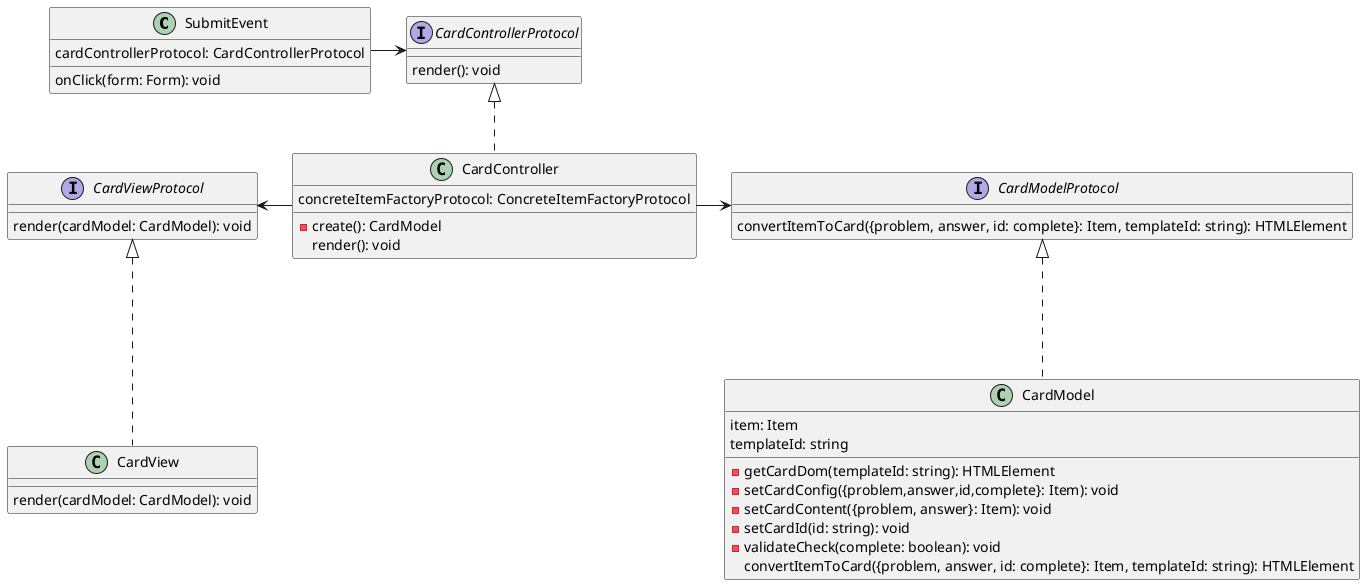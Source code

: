 @startuml RendderItemList


class SubmitEvent{
    cardControllerProtocol: CardControllerProtocol
    onClick(form: Form): void
}


interface CardControllerProtocol{
    render(): void
}

class CardController{
    concreteItemFactoryProtocol: ConcreteItemFactoryProtocol
    - create(): CardModel
    render(): void
}

interface CardModelProtocol{
      convertItemToCard({problem, answer, id: complete}: Item, templateId: string): HTMLElement
}

class CardModel{
     item: Item
     templateId: string

    - getCardDom(templateId: string): HTMLElement
    - setCardConfig({problem,answer,id,complete}: Item): void
    - setCardContent({problem, answer}: Item): void
    - setCardId(id: string): void
    - validateCheck(complete: boolean): void
    convertItemToCard({problem, answer, id: complete}: Item, templateId: string): HTMLElement
}

interface CardViewProtocol{
    render(cardModel: CardModel): void
}

class CardView{
    render(cardModel: CardModel): void
}

SubmitEvent -> CardControllerProtocol
CardControllerProtocol <|-. CardController
CardController -> CardModelProtocol
CardModelProtocol <|--. CardModel
CardViewProtocol <- CardController
CardViewProtocol <|--. CardView

@enduml
